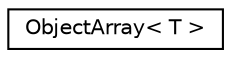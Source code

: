 digraph "Graphical Class Hierarchy"
{
 // INTERACTIVE_SVG=YES
  edge [fontname="Helvetica",fontsize="10",labelfontname="Helvetica",labelfontsize="10"];
  node [fontname="Helvetica",fontsize="10",shape=record];
  rankdir="LR";
  Node1 [label="ObjectArray\< T \>",height=0.2,width=0.4,color="black", fillcolor="white", style="filled",URL="$classObjectArray.html"];
}
